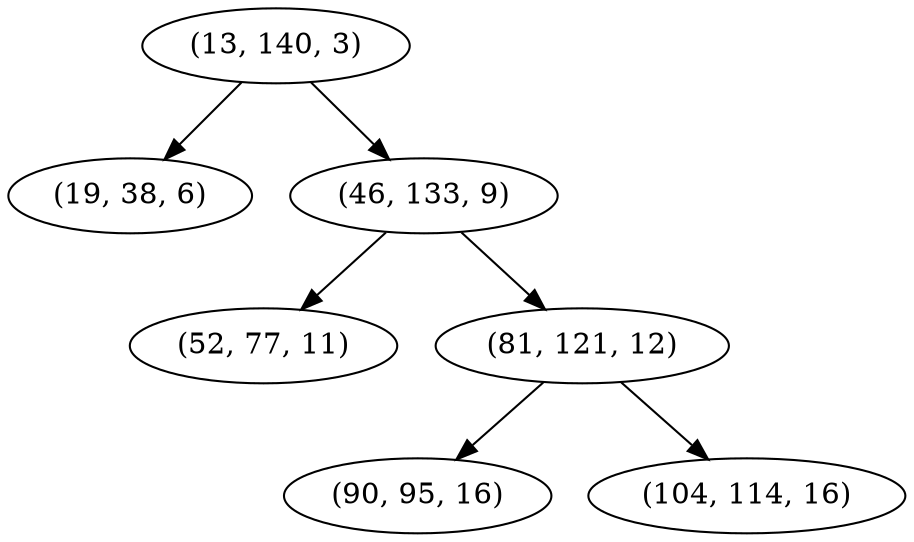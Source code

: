 digraph tree {
    "(13, 140, 3)";
    "(19, 38, 6)";
    "(46, 133, 9)";
    "(52, 77, 11)";
    "(81, 121, 12)";
    "(90, 95, 16)";
    "(104, 114, 16)";
    "(13, 140, 3)" -> "(19, 38, 6)";
    "(13, 140, 3)" -> "(46, 133, 9)";
    "(46, 133, 9)" -> "(52, 77, 11)";
    "(46, 133, 9)" -> "(81, 121, 12)";
    "(81, 121, 12)" -> "(90, 95, 16)";
    "(81, 121, 12)" -> "(104, 114, 16)";
}
